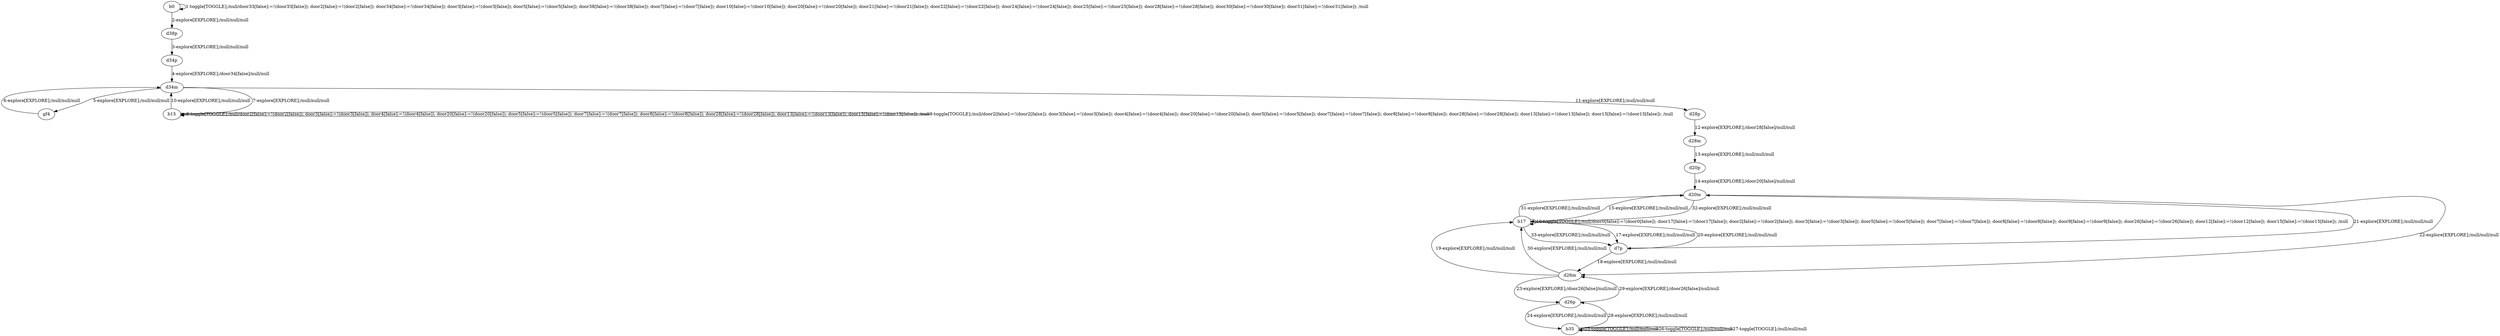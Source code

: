 # Total number of goals covered by this test: 3
# b35 --> d26p
# b35 --> b35
# d26p --> b35

digraph g {
"b0" -> "b0" [label = "1-toggle[TOGGLE];/null/door33[false]:=!(door33[false]); door2[false]:=!(door2[false]); door34[false]:=!(door34[false]); door3[false]:=!(door3[false]); door5[false]:=!(door5[false]); door38[false]:=!(door38[false]); door7[false]:=!(door7[false]); door10[false]:=!(door10[false]); door20[false]:=!(door20[false]); door21[false]:=!(door21[false]); door22[false]:=!(door22[false]); door24[false]:=!(door24[false]); door25[false]:=!(door25[false]); door28[false]:=!(door28[false]); door30[false]:=!(door30[false]); door31[false]:=!(door31[false]); /null"];
"b0" -> "d38p" [label = "2-explore[EXPLORE];/null/null/null"];
"d38p" -> "d34p" [label = "3-explore[EXPLORE];/null/null/null"];
"d34p" -> "d34m" [label = "4-explore[EXPLORE];/door34[false]/null/null"];
"d34m" -> "gf4" [label = "5-explore[EXPLORE];/null/null/null"];
"gf4" -> "d34m" [label = "6-explore[EXPLORE];/null/null/null"];
"d34m" -> "b15" [label = "7-explore[EXPLORE];/null/null/null"];
"b15" -> "b15" [label = "8-toggle[TOGGLE];/null/door2[false]:=!(door2[false]); door3[false]:=!(door3[false]); door4[false]:=!(door4[false]); door20[false]:=!(door20[false]); door5[false]:=!(door5[false]); door7[false]:=!(door7[false]); door8[false]:=!(door8[false]); door28[false]:=!(door28[false]); door13[false]:=!(door13[false]); door15[false]:=!(door15[false]); /null"];
"b15" -> "b15" [label = "9-toggle[TOGGLE];/null/door2[false]:=!(door2[false]); door3[false]:=!(door3[false]); door4[false]:=!(door4[false]); door20[false]:=!(door20[false]); door5[false]:=!(door5[false]); door7[false]:=!(door7[false]); door8[false]:=!(door8[false]); door28[false]:=!(door28[false]); door13[false]:=!(door13[false]); door15[false]:=!(door15[false]); /null"];
"b15" -> "d34m" [label = "10-explore[EXPLORE];/null/null/null"];
"d34m" -> "d28p" [label = "11-explore[EXPLORE];/null/null/null"];
"d28p" -> "d28m" [label = "12-explore[EXPLORE];/door28[false]/null/null"];
"d28m" -> "d20p" [label = "13-explore[EXPLORE];/null/null/null"];
"d20p" -> "d20m" [label = "14-explore[EXPLORE];/door20[false]/null/null"];
"d20m" -> "b17" [label = "15-explore[EXPLORE];/null/null/null"];
"b17" -> "b17" [label = "16-toggle[TOGGLE];/null/door0[false]:=!(door0[false]); door17[false]:=!(door17[false]); door2[false]:=!(door2[false]); door3[false]:=!(door3[false]); door5[false]:=!(door5[false]); door7[false]:=!(door7[false]); door8[false]:=!(door8[false]); door9[false]:=!(door9[false]); door26[false]:=!(door26[false]); door12[false]:=!(door12[false]); door15[false]:=!(door15[false]); /null"];
"b17" -> "d7p" [label = "17-explore[EXPLORE];/null/null/null"];
"d7p" -> "d26m" [label = "18-explore[EXPLORE];/null/null/null"];
"d26m" -> "b17" [label = "19-explore[EXPLORE];/null/null/null"];
"b17" -> "d7p" [label = "20-explore[EXPLORE];/null/null/null"];
"d7p" -> "d20m" [label = "21-explore[EXPLORE];/null/null/null"];
"d20m" -> "d26m" [label = "22-explore[EXPLORE];/null/null/null"];
"d26m" -> "d26p" [label = "23-explore[EXPLORE];/door26[false]/null/null"];
"d26p" -> "b35" [label = "24-explore[EXPLORE];/null/null/null"];
"b35" -> "b35" [label = "25-toggle[TOGGLE];/null/null/null"];
"b35" -> "b35" [label = "26-toggle[TOGGLE];/null/null/null"];
"b35" -> "b35" [label = "27-toggle[TOGGLE];/null/null/null"];
"b35" -> "d26p" [label = "28-explore[EXPLORE];/null/null/null"];
"d26p" -> "d26m" [label = "29-explore[EXPLORE];/door26[false]/null/null"];
"d26m" -> "b17" [label = "30-explore[EXPLORE];/null/null/null"];
"b17" -> "d20m" [label = "31-explore[EXPLORE];/null/null/null"];
"d20m" -> "b17" [label = "32-explore[EXPLORE];/null/null/null"];
"b17" -> "d7p" [label = "33-explore[EXPLORE];/null/null/null"];
}